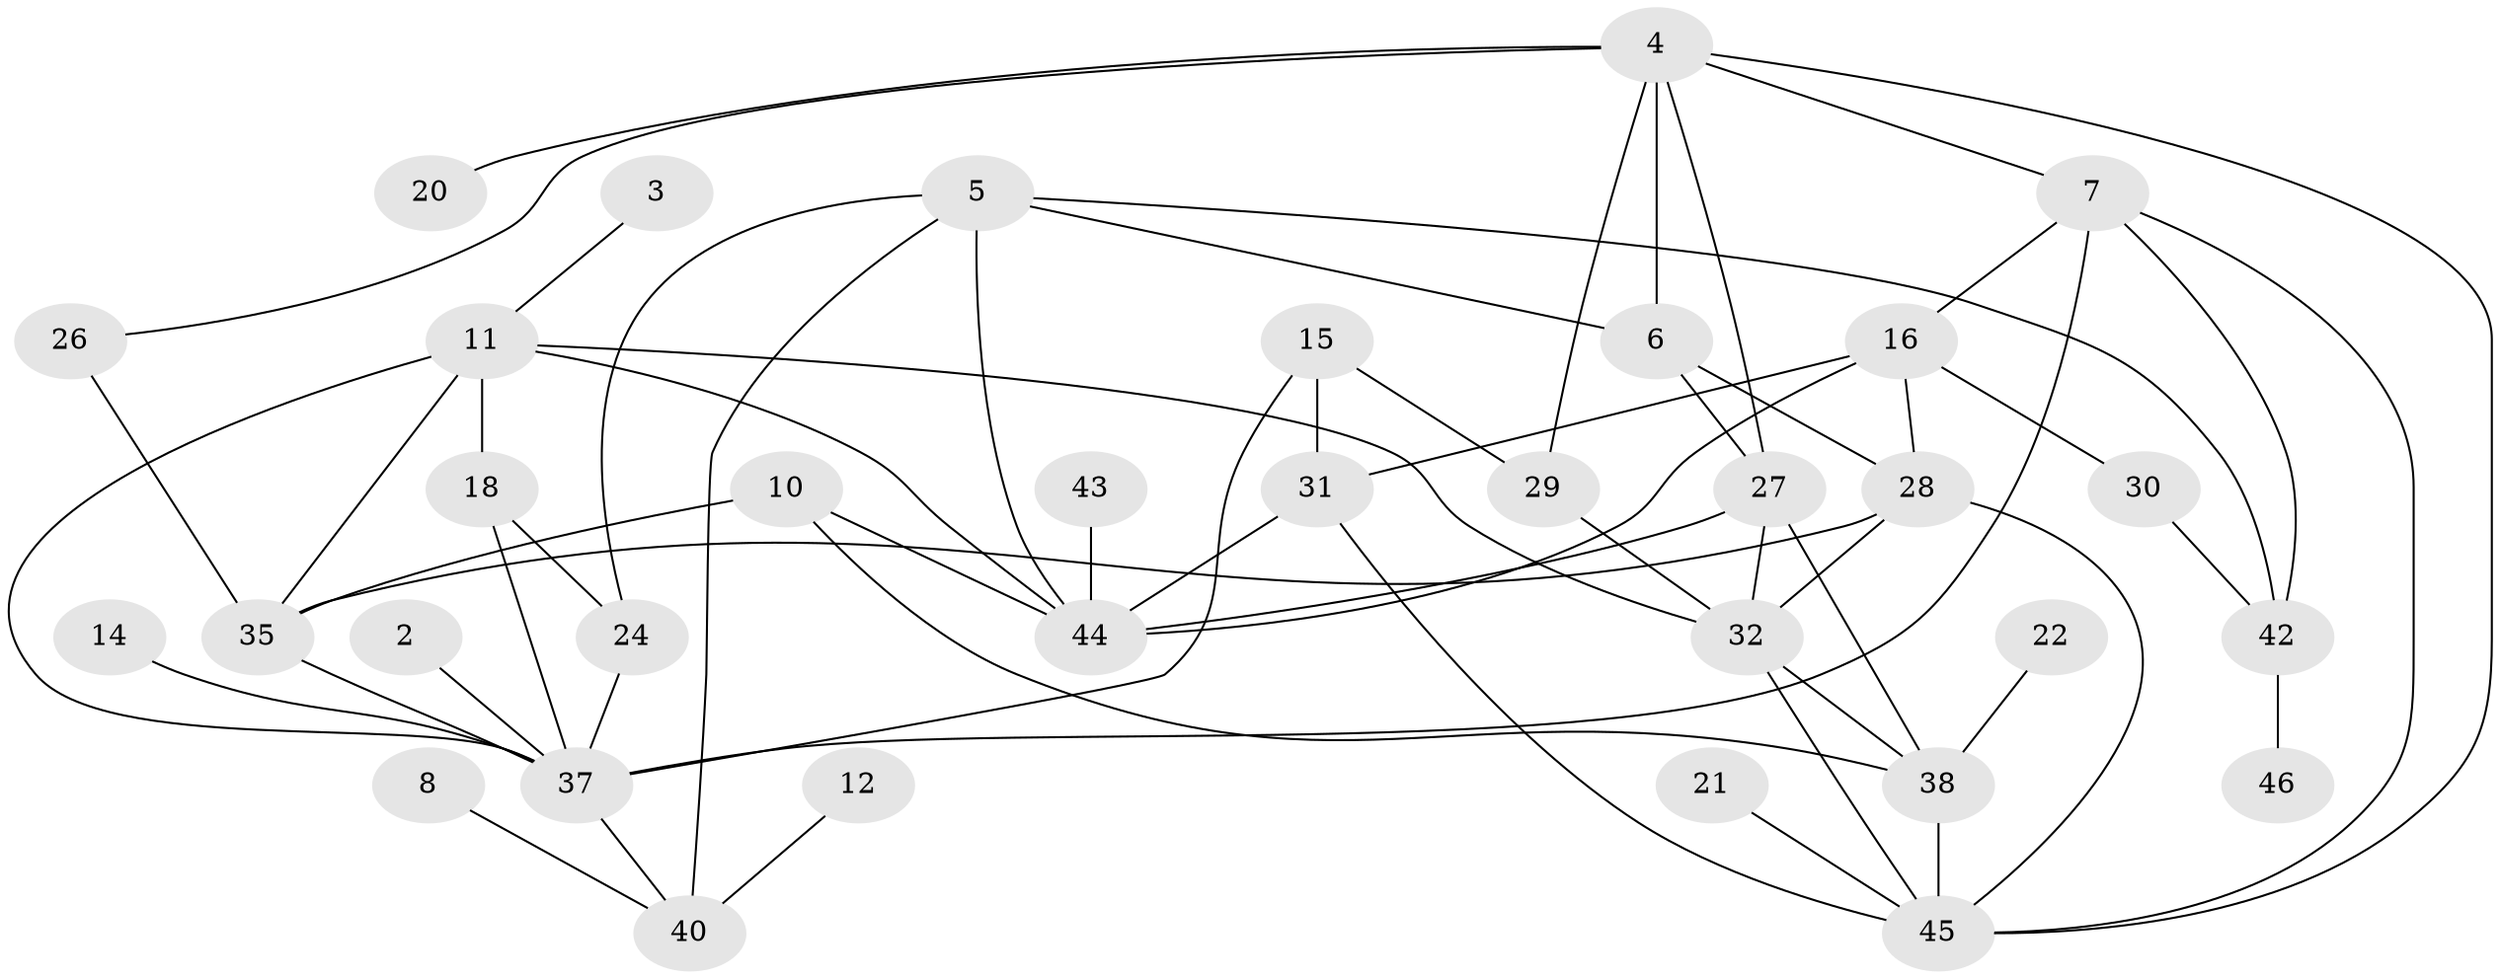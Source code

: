 // original degree distribution, {3: 0.1978021978021978, 2: 0.23076923076923078, 0: 0.08791208791208792, 5: 0.10989010989010989, 4: 0.12087912087912088, 1: 0.24175824175824176, 6: 0.01098901098901099}
// Generated by graph-tools (version 1.1) at 2025/49/03/09/25 03:49:08]
// undirected, 34 vertices, 61 edges
graph export_dot {
graph [start="1"]
  node [color=gray90,style=filled];
  2;
  3;
  4;
  5;
  6;
  7;
  8;
  10;
  11;
  12;
  14;
  15;
  16;
  18;
  20;
  21;
  22;
  24;
  26;
  27;
  28;
  29;
  30;
  31;
  32;
  35;
  37;
  38;
  40;
  42;
  43;
  44;
  45;
  46;
  2 -- 37 [weight=1.0];
  3 -- 11 [weight=1.0];
  4 -- 6 [weight=1.0];
  4 -- 7 [weight=1.0];
  4 -- 20 [weight=1.0];
  4 -- 26 [weight=1.0];
  4 -- 27 [weight=1.0];
  4 -- 29 [weight=1.0];
  4 -- 45 [weight=1.0];
  5 -- 6 [weight=1.0];
  5 -- 24 [weight=1.0];
  5 -- 40 [weight=1.0];
  5 -- 42 [weight=1.0];
  5 -- 44 [weight=1.0];
  6 -- 27 [weight=1.0];
  6 -- 28 [weight=1.0];
  7 -- 16 [weight=1.0];
  7 -- 37 [weight=1.0];
  7 -- 42 [weight=1.0];
  7 -- 45 [weight=1.0];
  8 -- 40 [weight=1.0];
  10 -- 35 [weight=1.0];
  10 -- 38 [weight=1.0];
  10 -- 44 [weight=1.0];
  11 -- 18 [weight=1.0];
  11 -- 32 [weight=1.0];
  11 -- 35 [weight=1.0];
  11 -- 37 [weight=1.0];
  11 -- 44 [weight=1.0];
  12 -- 40 [weight=1.0];
  14 -- 37 [weight=1.0];
  15 -- 29 [weight=1.0];
  15 -- 31 [weight=1.0];
  15 -- 37 [weight=1.0];
  16 -- 28 [weight=1.0];
  16 -- 30 [weight=1.0];
  16 -- 31 [weight=1.0];
  16 -- 44 [weight=1.0];
  18 -- 24 [weight=1.0];
  18 -- 37 [weight=1.0];
  21 -- 45 [weight=1.0];
  22 -- 38 [weight=1.0];
  24 -- 37 [weight=1.0];
  26 -- 35 [weight=1.0];
  27 -- 32 [weight=1.0];
  27 -- 38 [weight=1.0];
  27 -- 44 [weight=1.0];
  28 -- 32 [weight=1.0];
  28 -- 35 [weight=1.0];
  28 -- 45 [weight=1.0];
  29 -- 32 [weight=1.0];
  30 -- 42 [weight=1.0];
  31 -- 44 [weight=2.0];
  31 -- 45 [weight=1.0];
  32 -- 38 [weight=1.0];
  32 -- 45 [weight=1.0];
  35 -- 37 [weight=1.0];
  37 -- 40 [weight=1.0];
  38 -- 45 [weight=1.0];
  42 -- 46 [weight=1.0];
  43 -- 44 [weight=1.0];
}
